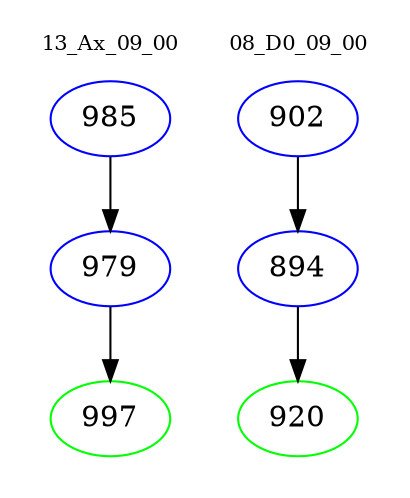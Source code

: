 digraph{
subgraph cluster_0 {
color = white
label = "13_Ax_09_00";
fontsize=10;
T0_985 [label="985", color="blue"]
T0_985 -> T0_979 [color="black"]
T0_979 [label="979", color="blue"]
T0_979 -> T0_997 [color="black"]
T0_997 [label="997", color="green"]
}
subgraph cluster_1 {
color = white
label = "08_D0_09_00";
fontsize=10;
T1_902 [label="902", color="blue"]
T1_902 -> T1_894 [color="black"]
T1_894 [label="894", color="blue"]
T1_894 -> T1_920 [color="black"]
T1_920 [label="920", color="green"]
}
}
